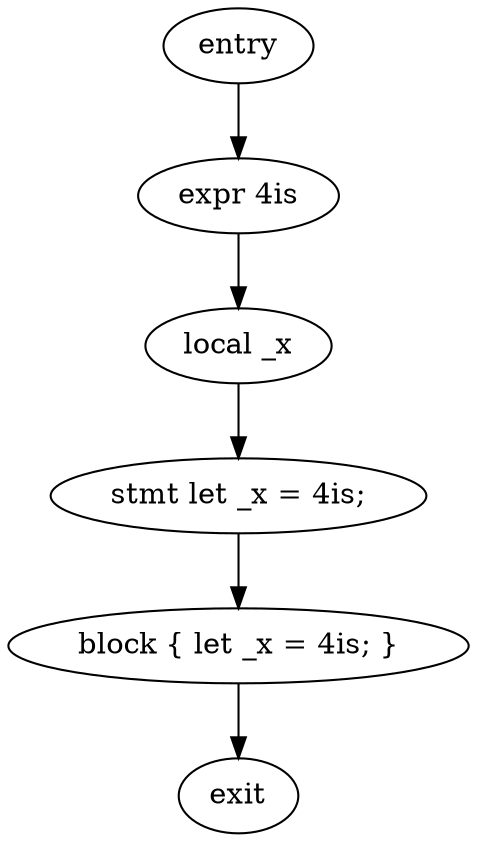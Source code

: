 digraph block {
    N0[label="entry"];
    N1[label="exit"];
    N2[label="expr 4is"];
    N3[label="local _x"];
    N4[label="stmt let _x = 4is;"];
    N5[label="block { let _x = 4is; }"];
    N0 -> N2;
    N2 -> N3;
    N3 -> N4;
    N4 -> N5;
    N5 -> N1;
}
